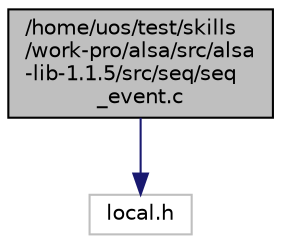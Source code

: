 digraph "/home/uos/test/skills/work-pro/alsa/src/alsa-lib-1.1.5/src/seq/seq_event.c"
{
  edge [fontname="Helvetica",fontsize="10",labelfontname="Helvetica",labelfontsize="10"];
  node [fontname="Helvetica",fontsize="10",shape=record];
  Node1 [label="/home/uos/test/skills\l/work-pro/alsa/src/alsa\l-lib-1.1.5/src/seq/seq\l_event.c",height=0.2,width=0.4,color="black", fillcolor="grey75", style="filled", fontcolor="black"];
  Node1 -> Node2 [color="midnightblue",fontsize="10",style="solid",fontname="Helvetica"];
  Node2 [label="local.h",height=0.2,width=0.4,color="grey75", fillcolor="white", style="filled"];
}
